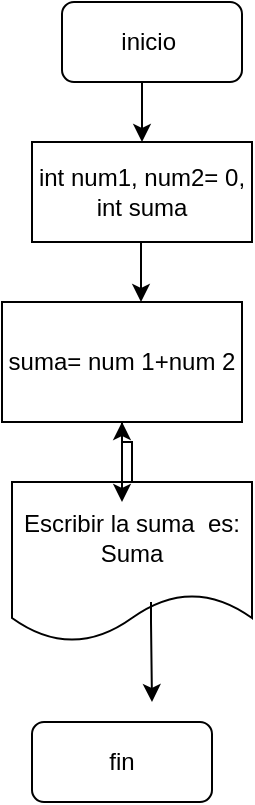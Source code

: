 <mxfile version="13.8.5" type="github" pages="10">
  <diagram id="nrE7dxVKxtF__F7ucNFG" name="ejercicio-1">
    <mxGraphModel grid="1" gridSize="10" guides="1" tooltips="1" connect="1" arrows="1" page="1" fold="1" pageScale="1" pageWidth="827" pageHeight="1169" math="0" shadow="0">
      <root>
        <mxCell id="0" />
        <mxCell id="1" parent="0" />
        <mxCell id="b9qe-_sKUgxHq_5ZWORq-1" value="&lt;font style=&quot;vertical-align: inherit&quot;&gt;&lt;font style=&quot;vertical-align: inherit&quot;&gt;inicio&amp;nbsp;&lt;/font&gt;&lt;/font&gt;" style="rounded=1;whiteSpace=wrap;html=1;" parent="1" vertex="1">
          <mxGeometry x="400" y="40" width="90" height="40" as="geometry" />
        </mxCell>
        <mxCell id="b9qe-_sKUgxHq_5ZWORq-2" value="" style="endArrow=classic;html=1;" parent="1" edge="1">
          <mxGeometry width="50" height="50" relative="1" as="geometry">
            <mxPoint x="440" y="80" as="sourcePoint" />
            <mxPoint x="440" y="110" as="targetPoint" />
            <Array as="points" />
          </mxGeometry>
        </mxCell>
        <mxCell id="b9qe-_sKUgxHq_5ZWORq-4" value="suma= num 1+num 2" style="rounded=0;whiteSpace=wrap;html=1;" parent="1" vertex="1">
          <mxGeometry x="370" y="190" width="120" height="60" as="geometry" />
        </mxCell>
        <mxCell id="XMRNwf9vfEu8cqDyOb3x-1" value="" style="edgeStyle=orthogonalEdgeStyle;rounded=0;orthogonalLoop=1;jettySize=auto;html=1;" edge="1" parent="1" source="b9qe-_sKUgxHq_5ZWORq-5" target="b9qe-_sKUgxHq_5ZWORq-4">
          <mxGeometry relative="1" as="geometry" />
        </mxCell>
        <mxCell id="b9qe-_sKUgxHq_5ZWORq-5" value="Escribir la suma&amp;nbsp; es: Suma" style="shape=document;whiteSpace=wrap;html=1;boundedLbl=1;" parent="1" vertex="1">
          <mxGeometry x="375" y="280" width="120" height="80" as="geometry" />
        </mxCell>
        <mxCell id="b9qe-_sKUgxHq_5ZWORq-6" value="fin" style="rounded=1;whiteSpace=wrap;html=1;" parent="1" vertex="1">
          <mxGeometry x="385" y="400" width="90" height="40" as="geometry" />
        </mxCell>
        <mxCell id="I8-JNItQw2Sqt2gPTEA_-2" value="int num1, num2= 0, int suma&lt;br&gt;" style="rounded=0;whiteSpace=wrap;html=1;" vertex="1" parent="1">
          <mxGeometry x="385" y="110" width="110" height="50" as="geometry" />
        </mxCell>
        <mxCell id="I8-JNItQw2Sqt2gPTEA_-3" value="" style="endArrow=classic;html=1;" edge="1" parent="1">
          <mxGeometry width="50" height="50" relative="1" as="geometry">
            <mxPoint x="439.5" y="160" as="sourcePoint" />
            <mxPoint x="439.5" y="190" as="targetPoint" />
            <Array as="points">
              <mxPoint x="439.5" y="170" />
            </Array>
          </mxGeometry>
        </mxCell>
        <mxCell id="I8-JNItQw2Sqt2gPTEA_-9" value="" style="edgeStyle=orthogonalEdgeStyle;rounded=0;orthogonalLoop=1;jettySize=auto;html=1;" edge="1" parent="1">
          <mxGeometry relative="1" as="geometry">
            <mxPoint x="444.5" y="340" as="sourcePoint" />
            <mxPoint x="445" y="390" as="targetPoint" />
            <Array as="points">
              <mxPoint x="445" y="350" />
              <mxPoint x="445" y="350" />
            </Array>
          </mxGeometry>
        </mxCell>
        <mxCell id="dd-geoBwseKrPxZ8nLHZ-1" value="" style="edgeStyle=orthogonalEdgeStyle;rounded=0;orthogonalLoop=1;jettySize=auto;html=1;" edge="1" parent="1">
          <mxGeometry relative="1" as="geometry">
            <mxPoint x="430" y="250" as="sourcePoint" />
            <mxPoint x="430" y="290" as="targetPoint" />
            <Array as="points">
              <mxPoint x="430" y="250" />
              <mxPoint x="430" y="250" />
            </Array>
          </mxGeometry>
        </mxCell>
      </root>
    </mxGraphModel>
  </diagram>
  <diagram id="CntBPHI4r-FiSZMuIRGq" name="ejercicio-2">
    <mxGraphModel dx="1038" dy="492" grid="1" gridSize="10" guides="1" tooltips="1" connect="1" arrows="1" fold="1" page="1" pageScale="1" pageWidth="827" pageHeight="1169" math="0" shadow="0">
      <root>
        <mxCell id="1js0tdD2XhEHtkSZnLyt-0" />
        <mxCell id="1js0tdD2XhEHtkSZnLyt-1" parent="1js0tdD2XhEHtkSZnLyt-0" />
        <mxCell id="ODSjOVvqBL_8KatZZNft-0" value="&lt;font style=&quot;vertical-align: inherit&quot;&gt;&lt;font style=&quot;vertical-align: inherit&quot;&gt;inicio&amp;nbsp;&lt;/font&gt;&lt;/font&gt;" style="rounded=1;whiteSpace=wrap;html=1;" vertex="1" parent="1js0tdD2XhEHtkSZnLyt-1">
          <mxGeometry x="400" y="60" width="90" height="40" as="geometry" />
        </mxCell>
        <mxCell id="3sAkgQDFkphuiwHLzxZd-0" value="&lt;br&gt;int multiplicacion&amp;nbsp;" style="rounded=0;whiteSpace=wrap;html=1;" vertex="1" parent="1js0tdD2XhEHtkSZnLyt-1">
          <mxGeometry x="390" y="130" width="110" height="50" as="geometry" />
        </mxCell>
        <mxCell id="L-kboDcrgoG-2Y-SQVIk-0" value="multiplicación=&amp;nbsp; 2 * 4" style="rounded=0;whiteSpace=wrap;html=1;" vertex="1" parent="1js0tdD2XhEHtkSZnLyt-1">
          <mxGeometry x="380" y="210" width="120" height="60" as="geometry" />
        </mxCell>
        <mxCell id="CKcSvIprASCRHRaiPJOn-0" value="Escribir la multiplicación es&amp;nbsp; &amp;nbsp;multiplicación&amp;nbsp;" style="shape=document;whiteSpace=wrap;html=1;boundedLbl=1;" vertex="1" parent="1js0tdD2XhEHtkSZnLyt-1">
          <mxGeometry x="380" y="310" width="120" height="80" as="geometry" />
        </mxCell>
        <mxCell id="Hx6XMhkNrxkHITyf7qTC-0" value="fin" style="rounded=1;whiteSpace=wrap;html=1;" vertex="1" parent="1js0tdD2XhEHtkSZnLyt-1">
          <mxGeometry x="395" y="440" width="90" height="40" as="geometry" />
        </mxCell>
        <mxCell id="vyO9iiIe4qKWTrddtYXM-0" value="" style="edgeStyle=orthogonalEdgeStyle;rounded=0;orthogonalLoop=1;jettySize=auto;html=1;" edge="1" parent="1js0tdD2XhEHtkSZnLyt-1">
          <mxGeometry relative="1" as="geometry">
            <mxPoint x="439.5" y="380" as="sourcePoint" />
            <mxPoint x="440" y="430" as="targetPoint" />
            <Array as="points">
              <mxPoint x="440" y="390" />
              <mxPoint x="440" y="390" />
            </Array>
          </mxGeometry>
        </mxCell>
        <mxCell id="vyO9iiIe4qKWTrddtYXM-1" value="" style="edgeStyle=orthogonalEdgeStyle;rounded=0;orthogonalLoop=1;jettySize=auto;html=1;" edge="1" parent="1js0tdD2XhEHtkSZnLyt-1">
          <mxGeometry relative="1" as="geometry">
            <mxPoint x="439.5" y="260" as="sourcePoint" />
            <mxPoint x="440" y="310" as="targetPoint" />
            <Array as="points">
              <mxPoint x="440" y="270" />
              <mxPoint x="440" y="270" />
            </Array>
          </mxGeometry>
        </mxCell>
        <mxCell id="vyO9iiIe4qKWTrddtYXM-2" value="" style="edgeStyle=orthogonalEdgeStyle;rounded=0;orthogonalLoop=1;jettySize=auto;html=1;" edge="1" parent="1js0tdD2XhEHtkSZnLyt-1">
          <mxGeometry relative="1" as="geometry">
            <mxPoint x="440" y="180" as="sourcePoint" />
            <mxPoint x="439.5" y="220" as="targetPoint" />
            <Array as="points">
              <mxPoint x="439.5" y="180" />
              <mxPoint x="439.5" y="180" />
            </Array>
          </mxGeometry>
        </mxCell>
        <mxCell id="vyO9iiIe4qKWTrddtYXM-3" value="" style="edgeStyle=orthogonalEdgeStyle;rounded=0;orthogonalLoop=1;jettySize=auto;html=1;" edge="1" parent="1js0tdD2XhEHtkSZnLyt-1">
          <mxGeometry relative="1" as="geometry">
            <mxPoint x="440" y="100" as="sourcePoint" />
            <mxPoint x="439.5" y="130" as="targetPoint" />
            <Array as="points">
              <mxPoint x="439.5" y="90" />
              <mxPoint x="439.5" y="90" />
            </Array>
          </mxGeometry>
        </mxCell>
      </root>
    </mxGraphModel>
  </diagram>
  <diagram id="qBwzRifzwUR4DLWqm004" name="ejercicio-3">
    <mxGraphModel dx="1038" dy="492" grid="1" gridSize="10" guides="1" tooltips="1" connect="1" arrows="1" fold="1" page="1" pageScale="1" pageWidth="827" pageHeight="1169" math="0" shadow="0">
      <root>
        <mxCell id="rdSyHwf6kCJnhacnW9s9-0" />
        <mxCell id="rdSyHwf6kCJnhacnW9s9-1" parent="rdSyHwf6kCJnhacnW9s9-0" />
        <mxCell id="85uuUcLN15HmslldXwZI-0" value="inicio" style="rounded=1;whiteSpace=wrap;html=1;" vertex="1" parent="rdSyHwf6kCJnhacnW9s9-1">
          <mxGeometry x="360" y="50" width="80" height="30" as="geometry" />
        </mxCell>
        <mxCell id="d8bBmecJ_hygyo2f3A0b-0" value="int edad" style="rounded=0;whiteSpace=wrap;html=1;" vertex="1" parent="rdSyHwf6kCJnhacnW9s9-1">
          <mxGeometry x="355" y="120" width="90" height="20" as="geometry" />
        </mxCell>
        <mxCell id="d8bBmecJ_hygyo2f3A0b-1" value="edad=2020-1993" style="rounded=0;whiteSpace=wrap;html=1;" vertex="1" parent="rdSyHwf6kCJnhacnW9s9-1">
          <mxGeometry x="355" y="170" width="105" height="20" as="geometry" />
        </mxCell>
        <mxCell id="d8bBmecJ_hygyo2f3A0b-2" value="escribir edad es: edad" style="shape=document;whiteSpace=wrap;html=1;boundedLbl=1;" vertex="1" parent="rdSyHwf6kCJnhacnW9s9-1">
          <mxGeometry x="340" y="230" width="120" height="80" as="geometry" />
        </mxCell>
        <mxCell id="zUHkBiNsngR1geT8tJhO-0" value="fin" style="rounded=1;whiteSpace=wrap;html=1;" vertex="1" parent="rdSyHwf6kCJnhacnW9s9-1">
          <mxGeometry x="350" y="330" width="90" height="40" as="geometry" />
        </mxCell>
        <mxCell id="LiFYUNRR59xpsH8pgF08-0" value="" style="endArrow=classic;html=1;" edge="1" parent="rdSyHwf6kCJnhacnW9s9-1">
          <mxGeometry width="50" height="50" relative="1" as="geometry">
            <mxPoint x="399.5" y="290" as="sourcePoint" />
            <mxPoint x="399.5" y="330" as="targetPoint" />
          </mxGeometry>
        </mxCell>
        <mxCell id="LiFYUNRR59xpsH8pgF08-1" value="" style="endArrow=classic;html=1;" edge="1" parent="rdSyHwf6kCJnhacnW9s9-1">
          <mxGeometry width="50" height="50" relative="1" as="geometry">
            <mxPoint x="407" y="190" as="sourcePoint" />
            <mxPoint x="407" y="230" as="targetPoint" />
          </mxGeometry>
        </mxCell>
        <mxCell id="LiFYUNRR59xpsH8pgF08-2" value="" style="endArrow=classic;html=1;" edge="1" parent="rdSyHwf6kCJnhacnW9s9-1">
          <mxGeometry width="50" height="50" relative="1" as="geometry">
            <mxPoint x="399.5" y="140" as="sourcePoint" />
            <mxPoint x="399.5" y="170" as="targetPoint" />
          </mxGeometry>
        </mxCell>
        <mxCell id="LiFYUNRR59xpsH8pgF08-3" value="" style="endArrow=classic;html=1;" edge="1" parent="rdSyHwf6kCJnhacnW9s9-1">
          <mxGeometry width="50" height="50" relative="1" as="geometry">
            <mxPoint x="399.5" y="80" as="sourcePoint" />
            <mxPoint x="399.5" y="120" as="targetPoint" />
          </mxGeometry>
        </mxCell>
      </root>
    </mxGraphModel>
  </diagram>
  <diagram id="LvDQPSpuzmvdH1uzwFjr" name="ejercicio-4">
    <mxGraphModel dx="1038" dy="492" grid="1" gridSize="10" guides="1" tooltips="1" connect="1" arrows="1" fold="1" page="1" pageScale="1" pageWidth="827" pageHeight="1169" math="0" shadow="0">
      <root>
        <mxCell id="fnekmKtvo_cDFosqvmUw-0" />
        <mxCell id="fnekmKtvo_cDFosqvmUw-1" parent="fnekmKtvo_cDFosqvmUw-0" />
        <mxCell id="dLRbnjX5WiTPUf3Livk4-0" value="inicio&amp;nbsp;" style="rounded=1;whiteSpace=wrap;html=1;" vertex="1" parent="fnekmKtvo_cDFosqvmUw-1">
          <mxGeometry x="350" y="110" width="90" height="30" as="geometry" />
        </mxCell>
        <mxCell id="dLRbnjX5WiTPUf3Livk4-1" value="int n1= 4.3, n2=3.5, n3= 2.8&lt;br&gt;int promedio" style="rounded=0;whiteSpace=wrap;html=1;" vertex="1" parent="fnekmKtvo_cDFosqvmUw-1">
          <mxGeometry x="310" y="180" width="180" height="70" as="geometry" />
        </mxCell>
        <mxCell id="dLRbnjX5WiTPUf3Livk4-2" value="promedio= (n1 +n2+n3) /3" style="rounded=0;whiteSpace=wrap;html=1;align=left;" vertex="1" parent="fnekmKtvo_cDFosqvmUw-1">
          <mxGeometry x="320" y="290" width="150" height="50" as="geometry" />
        </mxCell>
        <mxCell id="dLRbnjX5WiTPUf3Livk4-3" value="el promedio es promedio" style="shape=document;whiteSpace=wrap;html=1;boundedLbl=1;" vertex="1" parent="fnekmKtvo_cDFosqvmUw-1">
          <mxGeometry x="330" y="380" width="120" height="80" as="geometry" />
        </mxCell>
        <mxCell id="dLRbnjX5WiTPUf3Livk4-4" value="fin" style="rounded=1;whiteSpace=wrap;html=1;" vertex="1" parent="fnekmKtvo_cDFosqvmUw-1">
          <mxGeometry x="345" y="500" width="90" height="30" as="geometry" />
        </mxCell>
        <mxCell id="yajPI5qmyylpDcJT3UbU-1" value="" style="endArrow=classic;html=1;" edge="1" parent="fnekmKtvo_cDFosqvmUw-1">
          <mxGeometry width="50" height="50" relative="1" as="geometry">
            <mxPoint x="400" y="440" as="sourcePoint" />
            <mxPoint x="399.5" y="500" as="targetPoint" />
          </mxGeometry>
        </mxCell>
        <mxCell id="yajPI5qmyylpDcJT3UbU-2" value="" style="endArrow=classic;html=1;" edge="1" parent="fnekmKtvo_cDFosqvmUw-1">
          <mxGeometry width="50" height="50" relative="1" as="geometry">
            <mxPoint x="399.5" y="340" as="sourcePoint" />
            <mxPoint x="399.5" y="380" as="targetPoint" />
          </mxGeometry>
        </mxCell>
        <mxCell id="yajPI5qmyylpDcJT3UbU-3" value="" style="endArrow=classic;html=1;" edge="1" parent="fnekmKtvo_cDFosqvmUw-1">
          <mxGeometry width="50" height="50" relative="1" as="geometry">
            <mxPoint x="394.5" y="250" as="sourcePoint" />
            <mxPoint x="394.5" y="290" as="targetPoint" />
          </mxGeometry>
        </mxCell>
        <mxCell id="yajPI5qmyylpDcJT3UbU-4" value="" style="endArrow=classic;html=1;" edge="1" parent="fnekmKtvo_cDFosqvmUw-1">
          <mxGeometry width="50" height="50" relative="1" as="geometry">
            <mxPoint x="394.5" y="150" as="sourcePoint" />
            <mxPoint x="394.5" y="180" as="targetPoint" />
          </mxGeometry>
        </mxCell>
      </root>
    </mxGraphModel>
  </diagram>
  <diagram id="9rBmUKuxbtoXBTgsW5sF" name="ejercicio-5">
    <mxGraphModel dx="1038" dy="492" grid="1" gridSize="10" guides="1" tooltips="1" connect="1" arrows="1" fold="1" page="1" pageScale="1" pageWidth="827" pageHeight="1169" math="0" shadow="0">
      <root>
        <mxCell id="mMkXJgvAZaLgc60lOpjo-0" />
        <mxCell id="mMkXJgvAZaLgc60lOpjo-1" parent="mMkXJgvAZaLgc60lOpjo-0" />
        <mxCell id="mMkXJgvAZaLgc60lOpjo-2" value="inicio&amp;nbsp;" style="rounded=1;whiteSpace=wrap;html=1;arcSize=41;" vertex="1" parent="mMkXJgvAZaLgc60lOpjo-1">
          <mxGeometry x="380" y="70" width="80" height="40" as="geometry" />
        </mxCell>
        <mxCell id="mMkXJgvAZaLgc60lOpjo-3" value="fin" style="rounded=1;whiteSpace=wrap;html=1;" vertex="1" parent="mMkXJgvAZaLgc60lOpjo-1">
          <mxGeometry x="400" y="410" width="80" height="40" as="geometry" />
        </mxCell>
        <mxCell id="mMkXJgvAZaLgc60lOpjo-4" value="&amp;nbsp;&lt;br&gt;farenheit = (30*1.8) +32" style="rounded=0;whiteSpace=wrap;html=1;align=left;" vertex="1" parent="mMkXJgvAZaLgc60lOpjo-1">
          <mxGeometry x="370" y="210" width="140" height="70" as="geometry" />
        </mxCell>
        <mxCell id="OW-jTohX9AUA1ccRFAqZ-0" value="escriba&amp;nbsp; &quot;30 grados son&quot; + farenheit +&quot;f grados farenheit&quot;" style="shape=document;whiteSpace=wrap;html=1;boundedLbl=1;align=left;" vertex="1" parent="mMkXJgvAZaLgc60lOpjo-1">
          <mxGeometry x="360" y="310" width="120" height="80" as="geometry" />
        </mxCell>
        <mxCell id="s-73qrtT2l1mcVe6l0HE-0" style="edgeStyle=orthogonalEdgeStyle;rounded=0;orthogonalLoop=1;jettySize=auto;html=1;exitX=0.5;exitY=1;exitDx=0;exitDy=0;" edge="1" parent="mMkXJgvAZaLgc60lOpjo-1" source="mMkXJgvAZaLgc60lOpjo-2" target="mMkXJgvAZaLgc60lOpjo-2">
          <mxGeometry relative="1" as="geometry" />
        </mxCell>
        <mxCell id="8MqP98V4XI0EGRlSKp0l-0" value="" style="edgeStyle=orthogonalEdgeStyle;rounded=0;orthogonalLoop=1;jettySize=auto;html=1;" edge="1" parent="mMkXJgvAZaLgc60lOpjo-1">
          <mxGeometry relative="1" as="geometry">
            <mxPoint x="430" y="190" as="sourcePoint" />
            <mxPoint x="429.5" y="210" as="targetPoint" />
            <Array as="points">
              <mxPoint x="429.5" y="170" />
              <mxPoint x="429.5" y="170" />
            </Array>
          </mxGeometry>
        </mxCell>
        <mxCell id="8MqP98V4XI0EGRlSKp0l-1" value="" style="edgeStyle=orthogonalEdgeStyle;rounded=0;orthogonalLoop=1;jettySize=auto;html=1;" edge="1" parent="mMkXJgvAZaLgc60lOpjo-1">
          <mxGeometry relative="1" as="geometry">
            <mxPoint x="430" y="280" as="sourcePoint" />
            <mxPoint x="429.5" y="310" as="targetPoint" />
            <Array as="points">
              <mxPoint x="429.5" y="270" />
              <mxPoint x="429.5" y="270" />
            </Array>
          </mxGeometry>
        </mxCell>
        <mxCell id="8MqP98V4XI0EGRlSKp0l-2" value="" style="edgeStyle=orthogonalEdgeStyle;rounded=0;orthogonalLoop=1;jettySize=auto;html=1;" edge="1" parent="mMkXJgvAZaLgc60lOpjo-1">
          <mxGeometry relative="1" as="geometry">
            <mxPoint x="440" y="390" as="sourcePoint" />
            <mxPoint x="439.5" y="410" as="targetPoint" />
            <Array as="points">
              <mxPoint x="439.5" y="370" />
              <mxPoint x="439.5" y="370" />
            </Array>
          </mxGeometry>
        </mxCell>
        <mxCell id="OiNOZAP8W6Guqg5ZLZdt-0" value="float farenheit" style="rounded=0;whiteSpace=wrap;html=1;align=left;" vertex="1" parent="mMkXJgvAZaLgc60lOpjo-1">
          <mxGeometry x="380" y="150" width="90" height="30" as="geometry" />
        </mxCell>
        <mxCell id="OiNOZAP8W6Guqg5ZLZdt-2" value="" style="edgeStyle=orthogonalEdgeStyle;rounded=0;orthogonalLoop=1;jettySize=auto;html=1;" edge="1" parent="mMkXJgvAZaLgc60lOpjo-1">
          <mxGeometry relative="1" as="geometry">
            <mxPoint x="425" y="130" as="sourcePoint" />
            <mxPoint x="424.5" y="150" as="targetPoint" />
            <Array as="points">
              <mxPoint x="424.5" y="110" />
              <mxPoint x="424.5" y="110" />
            </Array>
          </mxGeometry>
        </mxCell>
      </root>
    </mxGraphModel>
  </diagram>
  <diagram id="DXHRP8oSe7lLMtC4puxC" name="ejercicio-6">
    <mxGraphModel dx="1038" dy="492" grid="1" gridSize="10" guides="1" tooltips="1" connect="1" arrows="1" fold="1" page="1" pageScale="1" pageWidth="827" pageHeight="1169" math="0" shadow="0">
      <root>
        <mxCell id="wqxE3rIyd4O8vXoYmL-s-0" />
        <mxCell id="wqxE3rIyd4O8vXoYmL-s-1" parent="wqxE3rIyd4O8vXoYmL-s-0" />
        <mxCell id="wqxE3rIyd4O8vXoYmL-s-2" value="ingrese numero" style="shape=manualInput;whiteSpace=wrap;html=1;align=left;" vertex="1" parent="wqxE3rIyd4O8vXoYmL-s-1">
          <mxGeometry x="390" y="140" width="130" height="80" as="geometry" />
        </mxCell>
        <mxCell id="wqxE3rIyd4O8vXoYmL-s-4" value="int numero&amp;nbsp;" style="rounded=0;whiteSpace=wrap;html=1;align=left;" vertex="1" parent="wqxE3rIyd4O8vXoYmL-s-1">
          <mxGeometry x="414" y="80" width="95" height="40" as="geometry" />
        </mxCell>
        <mxCell id="wqxE3rIyd4O8vXoYmL-s-6" value="numero= numero+10" style="rounded=0;whiteSpace=wrap;html=1;align=left;" vertex="1" parent="wqxE3rIyd4O8vXoYmL-s-1">
          <mxGeometry x="400" y="250" width="120" height="60" as="geometry" />
        </mxCell>
        <mxCell id="wqxE3rIyd4O8vXoYmL-s-7" value="imprima numero" style="shape=document;whiteSpace=wrap;html=1;boundedLbl=1;align=left;" vertex="1" parent="wqxE3rIyd4O8vXoYmL-s-1">
          <mxGeometry x="414" y="340" width="120" height="80" as="geometry" />
        </mxCell>
      </root>
    </mxGraphModel>
  </diagram>
  <diagram id="sTqsMiQ_6JUGRJYa5lHP" name="Page-7">
    <mxGraphModel dx="1038" dy="492" grid="1" gridSize="10" guides="1" tooltips="1" connect="1" arrows="1" fold="1" page="1" pageScale="1" pageWidth="827" pageHeight="1169" math="0" shadow="0">
      <root>
        <mxCell id="Q-9oENikooOxc5XvxMcR-0" />
        <mxCell id="Q-9oENikooOxc5XvxMcR-1" parent="Q-9oENikooOxc5XvxMcR-0" />
        <mxCell id="z41KVLzNHnDlelbsxjOA-0" value="inicio&amp;nbsp;" style="rounded=1;whiteSpace=wrap;html=1;arcSize=41;" vertex="1" parent="Q-9oENikooOxc5XvxMcR-1">
          <mxGeometry x="385" y="90" width="80" height="40" as="geometry" />
        </mxCell>
        <mxCell id="z41KVLzNHnDlelbsxjOA-1" value="fin" style="rounded=1;whiteSpace=wrap;html=1;" vertex="1" parent="Q-9oENikooOxc5XvxMcR-1">
          <mxGeometry x="390" y="620" width="80" height="40" as="geometry" />
        </mxCell>
        <mxCell id="z41KVLzNHnDlelbsxjOA-2" value="&amp;nbsp;float c, farenheit" style="rounded=0;whiteSpace=wrap;html=1;align=left;" vertex="1" parent="Q-9oENikooOxc5XvxMcR-1">
          <mxGeometry x="360" y="180" width="140" height="70" as="geometry" />
        </mxCell>
        <mxCell id="z41KVLzNHnDlelbsxjOA-3" value="escriba c +&quot; grados son&quot; + farenheit +&quot; grados farenheit&quot;" style="shape=document;whiteSpace=wrap;html=1;boundedLbl=1;align=left;" vertex="1" parent="Q-9oENikooOxc5XvxMcR-1">
          <mxGeometry x="370" y="505" width="120" height="80" as="geometry" />
        </mxCell>
        <mxCell id="z41KVLzNHnDlelbsxjOA-4" style="edgeStyle=orthogonalEdgeStyle;rounded=0;orthogonalLoop=1;jettySize=auto;html=1;exitX=0.5;exitY=1;exitDx=0;exitDy=0;" edge="1" parent="Q-9oENikooOxc5XvxMcR-1" source="z41KVLzNHnDlelbsxjOA-0" target="z41KVLzNHnDlelbsxjOA-0">
          <mxGeometry relative="1" as="geometry" />
        </mxCell>
        <mxCell id="z41KVLzNHnDlelbsxjOA-5" value="" style="edgeStyle=orthogonalEdgeStyle;rounded=0;orthogonalLoop=1;jettySize=auto;html=1;" edge="1" parent="Q-9oENikooOxc5XvxMcR-1">
          <mxGeometry relative="1" as="geometry">
            <mxPoint x="425" y="150" as="sourcePoint" />
            <mxPoint x="424.5" y="170" as="targetPoint" />
            <Array as="points">
              <mxPoint x="424.5" y="130" />
              <mxPoint x="424.5" y="130" />
            </Array>
          </mxGeometry>
        </mxCell>
        <mxCell id="z41KVLzNHnDlelbsxjOA-6" value="" style="edgeStyle=orthogonalEdgeStyle;rounded=0;orthogonalLoop=1;jettySize=auto;html=1;" edge="1" parent="Q-9oENikooOxc5XvxMcR-1">
          <mxGeometry relative="1" as="geometry">
            <mxPoint x="430" y="380" as="sourcePoint" />
            <mxPoint x="429.5" y="410" as="targetPoint" />
            <Array as="points">
              <mxPoint x="429.5" y="370" />
              <mxPoint x="429.5" y="370" />
            </Array>
          </mxGeometry>
        </mxCell>
        <mxCell id="z41KVLzNHnDlelbsxjOA-7" value="" style="edgeStyle=orthogonalEdgeStyle;rounded=0;orthogonalLoop=1;jettySize=auto;html=1;" edge="1" parent="Q-9oENikooOxc5XvxMcR-1">
          <mxGeometry relative="1" as="geometry">
            <mxPoint x="440" y="585" as="sourcePoint" />
            <mxPoint x="439.5" y="605" as="targetPoint" />
            <Array as="points">
              <mxPoint x="439.5" y="565" />
              <mxPoint x="439.5" y="565" />
            </Array>
          </mxGeometry>
        </mxCell>
        <mxCell id="hpO96Xy0E7U2zDaNx1Rq-0" value="ingrese c" style="shape=manualInput;whiteSpace=wrap;html=1;align=left;" vertex="1" parent="Q-9oENikooOxc5XvxMcR-1">
          <mxGeometry x="360" y="290" width="130" height="80" as="geometry" />
        </mxCell>
        <mxCell id="hpO96Xy0E7U2zDaNx1Rq-3" value="&lt;br&gt;farenheit =&amp;nbsp; (c*1.8) +32" style="rounded=0;whiteSpace=wrap;html=1;align=left;" vertex="1" parent="Q-9oENikooOxc5XvxMcR-1">
          <mxGeometry x="355" y="410" width="140" height="70" as="geometry" />
        </mxCell>
        <mxCell id="pIHSmlKoxJJBJ7DJvsYm-0" value="" style="edgeStyle=orthogonalEdgeStyle;rounded=0;orthogonalLoop=1;jettySize=auto;html=1;" edge="1" parent="Q-9oENikooOxc5XvxMcR-1">
          <mxGeometry relative="1" as="geometry">
            <mxPoint x="425" y="270" as="sourcePoint" />
            <mxPoint x="424.5" y="300" as="targetPoint" />
            <Array as="points">
              <mxPoint x="424.5" y="260" />
              <mxPoint x="424.5" y="260" />
            </Array>
          </mxGeometry>
        </mxCell>
      </root>
    </mxGraphModel>
  </diagram>
  <diagram id="CZ0lMX55K7sA_qqh9QjD" name="Page-8">
    <mxGraphModel dx="1038" dy="1661" grid="1" gridSize="10" guides="1" tooltips="1" connect="1" arrows="1" fold="1" page="1" pageScale="1" pageWidth="827" pageHeight="1169" math="0" shadow="0">
      <root>
        <mxCell id="FwkOPFTLH3TpKKBeWIt7-0" />
        <mxCell id="FwkOPFTLH3TpKKBeWIt7-1" parent="FwkOPFTLH3TpKKBeWIt7-0" />
        <mxCell id="KtOQpn_-J2fMMrSsp-q8-0" value="string nombre&lt;br&gt;float numHorTra&lt;br&gt;int valHor&lt;br&gt;float sueldo" style="rounded=0;whiteSpace=wrap;html=1;align=left;" vertex="1" parent="FwkOPFTLH3TpKKBeWIt7-1">
          <mxGeometry x="360" y="-1110" width="100" height="70" as="geometry" />
        </mxCell>
        <mxCell id="iyJVdTX6dgyeDjD7c283-0" value="&lt;br&gt;ingrese nombre&amp;nbsp;&lt;br&gt;ingrese numHorTra&lt;br&gt;ingrese valHor" style="shape=manualInput;whiteSpace=wrap;html=1;align=left;" vertex="1" parent="FwkOPFTLH3TpKKBeWIt7-1">
          <mxGeometry x="346" y="-1020" width="135" height="90" as="geometry" />
        </mxCell>
        <mxCell id="iyJVdTX6dgyeDjD7c283-1" value="escriba &quot;el sueldo del&amp;nbsp; empleado&quot; +nombre+ &quot;es&quot;+ sueldo" style="shape=document;whiteSpace=wrap;html=1;boundedLbl=1;align=left;" vertex="1" parent="FwkOPFTLH3TpKKBeWIt7-1">
          <mxGeometry x="354" y="-790" width="136" height="100" as="geometry" />
        </mxCell>
        <mxCell id="iyJVdTX6dgyeDjD7c283-2" value="sueldo=numHorTra* valHor" style="rounded=0;whiteSpace=wrap;html=1;align=left;" vertex="1" parent="FwkOPFTLH3TpKKBeWIt7-1">
          <mxGeometry x="350" y="-910" width="160" height="80" as="geometry" />
        </mxCell>
      </root>
    </mxGraphModel>
  </diagram>
  <diagram id="NgX7Okd3f-a6eauTtlbf" name="Page-9">
    <mxGraphModel dx="1038" dy="492" grid="1" gridSize="10" guides="1" tooltips="1" connect="1" arrows="1" fold="1" page="1" pageScale="1" pageWidth="827" pageHeight="1169" math="0" shadow="0">
      <root>
        <mxCell id="j3PG44rJdWE3vTBY3U_n-0" />
        <mxCell id="j3PG44rJdWE3vTBY3U_n-1" parent="j3PG44rJdWE3vTBY3U_n-0" />
        <mxCell id="pm_Ynwj0AiHgj8-7f4QM-0" value="&lt;br&gt;iva= valPro*0.19&lt;br&gt;valTotal= valPro+iva" style="rounded=0;whiteSpace=wrap;html=1;align=left;" vertex="1" parent="j3PG44rJdWE3vTBY3U_n-1">
          <mxGeometry x="340" y="280" width="170" height="110" as="geometry" />
        </mxCell>
        <mxCell id="pm_Ynwj0AiHgj8-7f4QM-1" value="float iva, valPro,valTotal" style="rounded=0;whiteSpace=wrap;html=1;align=left;" vertex="1" parent="j3PG44rJdWE3vTBY3U_n-1">
          <mxGeometry x="354" y="90" width="120" height="60" as="geometry" />
        </mxCell>
        <mxCell id="O2Kk_brR0c8a44ci5skX-0" value="ingrese valPro" style="shape=manualInput;whiteSpace=wrap;html=1;align=left;" vertex="1" parent="j3PG44rJdWE3vTBY3U_n-1">
          <mxGeometry x="344" y="170" width="130" height="80" as="geometry" />
        </mxCell>
        <mxCell id="O2Kk_brR0c8a44ci5skX-1" value="escriba valTotal es valTotal" style="shape=document;whiteSpace=wrap;html=1;boundedLbl=1;align=left;" vertex="1" parent="j3PG44rJdWE3vTBY3U_n-1">
          <mxGeometry x="365" y="440" width="120" height="80" as="geometry" />
        </mxCell>
      </root>
    </mxGraphModel>
  </diagram>
  <diagram id="R3U1l9Z7cra8umoqFvFj" name="ejercicio 10">
    <mxGraphModel dx="1038" dy="1661" grid="1" gridSize="10" guides="1" tooltips="1" connect="1" arrows="1" fold="1" page="1" pageScale="1" pageWidth="827" pageHeight="1169" math="0" shadow="0">
      <root>
        <mxCell id="p9-cMv6lRw13Z_weP51t-0" />
        <mxCell id="p9-cMv6lRw13Z_weP51t-1" parent="p9-cMv6lRw13Z_weP51t-0" />
        <mxCell id="_bFzUXARbuwFcbOuPs0k-0" value="float area&lt;br&gt;float base&lt;br&gt;float altura" style="rounded=0;whiteSpace=wrap;html=1;align=left;" vertex="1" parent="p9-cMv6lRw13Z_weP51t-1">
          <mxGeometry x="360" y="-1110" width="100" height="70" as="geometry" />
        </mxCell>
        <mxCell id="_bFzUXARbuwFcbOuPs0k-1" value="&lt;br&gt;ingrese base&lt;br&gt;ingrese altura&lt;br&gt;i" style="shape=manualInput;whiteSpace=wrap;html=1;align=left;" vertex="1" parent="p9-cMv6lRw13Z_weP51t-1">
          <mxGeometry x="346" y="-1020" width="135" height="90" as="geometry" />
        </mxCell>
        <mxCell id="_bFzUXARbuwFcbOuPs0k-2" value="escriba &quot;el area es&quot; +area +&amp;nbsp;" style="shape=document;whiteSpace=wrap;html=1;boundedLbl=1;align=left;" vertex="1" parent="p9-cMv6lRw13Z_weP51t-1">
          <mxGeometry x="360" y="-740" width="136" height="100" as="geometry" />
        </mxCell>
        <mxCell id="_bFzUXARbuwFcbOuPs0k-3" value="area=base* altura" style="rounded=0;whiteSpace=wrap;html=1;align=left;" vertex="1" parent="p9-cMv6lRw13Z_weP51t-1">
          <mxGeometry x="346" y="-870" width="160" height="80" as="geometry" />
        </mxCell>
      </root>
    </mxGraphModel>
  </diagram>
</mxfile>

